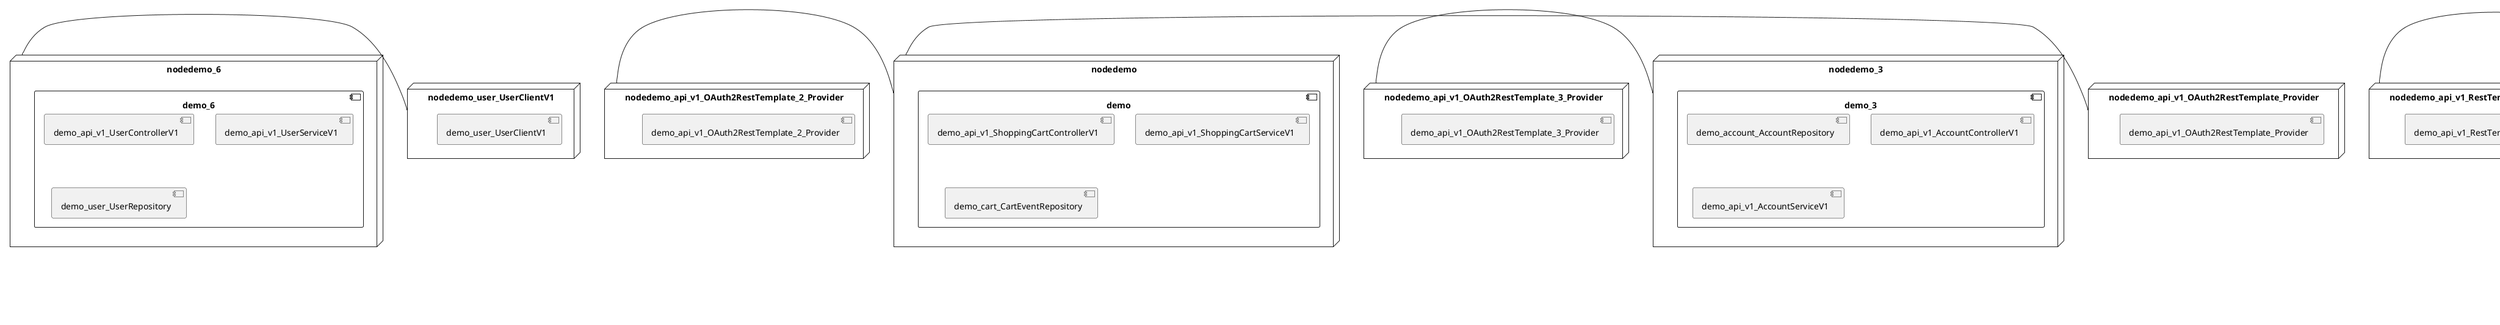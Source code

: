 @startuml
skinparam fixCircleLabelOverlapping true
skinparam componentStyle uml2
node nodedemo {
component demo {
[demo_api_v1_ShoppingCartControllerV1] [[kbastani-spring-cloud-event-sourcing-example.system#_d_R8sJmLEe--Z9yzZZNVUg]]
[demo_api_v1_ShoppingCartServiceV1] [[kbastani-spring-cloud-event-sourcing-example.system#_d_R8sJmLEe--Z9yzZZNVUg]]
[demo_cart_CartEventRepository] [[kbastani-spring-cloud-event-sourcing-example.system#_d_R8sJmLEe--Z9yzZZNVUg]]
}
}
node nodedemo_2 {
component demo_2 {
[DatabaseInitializer] [[kbastani-spring-cloud-event-sourcing-example.system#_d_R8sJmLEe--Z9yzZZNVUg]]
[demo_api_v1_OrderControllerV1] [[kbastani-spring-cloud-event-sourcing-example.system#_d_R8sJmLEe--Z9yzZZNVUg]]
[demo_api_v1_OrderServiceV1] [[kbastani-spring-cloud-event-sourcing-example.system#_d_R8sJmLEe--Z9yzZZNVUg]]
[demo_config_DatabaseInitializer] [[kbastani-spring-cloud-event-sourcing-example.system#_d_R8sJmLEe--Z9yzZZNVUg]]
[demo_invoice_InvoiceRepository] [[kbastani-spring-cloud-event-sourcing-example.system#_d_R8sJmLEe--Z9yzZZNVUg]]
[demo_order_OrderEventRepository] [[kbastani-spring-cloud-event-sourcing-example.system#_d_R8sJmLEe--Z9yzZZNVUg]]
[demo_order_OrderRepository] [[kbastani-spring-cloud-event-sourcing-example.system#_d_R8sJmLEe--Z9yzZZNVUg]]
}
}
node nodedemo_3 {
component demo_3 {
[demo_account_AccountRepository] [[kbastani-spring-cloud-event-sourcing-example.system#_d_R8sJmLEe--Z9yzZZNVUg]]
[demo_api_v1_AccountControllerV1] [[kbastani-spring-cloud-event-sourcing-example.system#_d_R8sJmLEe--Z9yzZZNVUg]]
[demo_api_v1_AccountServiceV1] [[kbastani-spring-cloud-event-sourcing-example.system#_d_R8sJmLEe--Z9yzZZNVUg]]
}
}
node nodedemo_4 {
component demo_4 {
[demo_api_v1_CatalogControllerV1] [[kbastani-spring-cloud-event-sourcing-example.system#_d_R8sJmLEe--Z9yzZZNVUg]]
[demo_api_v1_CatalogServiceV1] [[kbastani-spring-cloud-event-sourcing-example.system#_d_R8sJmLEe--Z9yzZZNVUg]]
[demo_catalog_CatalogInfoRepository] [[kbastani-spring-cloud-event-sourcing-example.system#_d_R8sJmLEe--Z9yzZZNVUg]]
}
}
node nodedemo_5 {
component demo_5 {
[demo_UserController] [[kbastani-spring-cloud-event-sourcing-example.system#_d_R8sJmLEe--Z9yzZZNVUg]]
[demo_UserRepository] [[kbastani-spring-cloud-event-sourcing-example.system#_d_R8sJmLEe--Z9yzZZNVUg]]
[demo_UserService] [[kbastani-spring-cloud-event-sourcing-example.system#_d_R8sJmLEe--Z9yzZZNVUg]]
[demo_login_UserController] [[kbastani-spring-cloud-event-sourcing-example.system#_d_R8sJmLEe--Z9yzZZNVUg]]
}
}
node nodedemo_6 {
component demo_6 {
[demo_api_v1_UserControllerV1] [[kbastani-spring-cloud-event-sourcing-example.system#_d_R8sJmLEe--Z9yzZZNVUg]]
[demo_api_v1_UserServiceV1] [[kbastani-spring-cloud-event-sourcing-example.system#_d_R8sJmLEe--Z9yzZZNVUg]]
[demo_user_UserRepository] [[kbastani-spring-cloud-event-sourcing-example.system#_d_R8sJmLEe--Z9yzZZNVUg]]
}
}
node nodedemo_v1 {
component demo_v1 {
[demo_v1_InventoryControllerV1] [[kbastani-spring-cloud-event-sourcing-example.system#_d_R8sJmLEe--Z9yzZZNVUg]]
[demo_v1_InventoryServiceV1] [[kbastani-spring-cloud-event-sourcing-example.system#_d_R8sJmLEe--Z9yzZZNVUg]]
}
}
node nodedemo_api_v1_OAuth2RestTemplate_2_Provider {
[demo_api_v1_OAuth2RestTemplate_2_Provider] [[kbastani-spring-cloud-event-sourcing-example.system#_d_R8sJmLEe--Z9yzZZNVUg]]
}
node nodedemo_api_v1_OAuth2RestTemplate_3_Provider {
[demo_api_v1_OAuth2RestTemplate_3_Provider] [[kbastani-spring-cloud-event-sourcing-example.system#_d_R8sJmLEe--Z9yzZZNVUg]]
}
node nodedemo_api_v1_OAuth2RestTemplate_Provider {
[demo_api_v1_OAuth2RestTemplate_Provider] [[kbastani-spring-cloud-event-sourcing-example.system#_d_R8sJmLEe--Z9yzZZNVUg]]
}
node nodedemo_api_v1_RestTemplate_2_Provider {
[demo_api_v1_RestTemplate_2_Provider] [[kbastani-spring-cloud-event-sourcing-example.system#_d_R8sJmLEe--Z9yzZZNVUg]]
}
node nodedemo_api_v1_RestTemplate_Provider {
[demo_api_v1_RestTemplate_Provider] [[kbastani-spring-cloud-event-sourcing-example.system#_d_R8sJmLEe--Z9yzZZNVUg]]
}
node nodedemo_inventory_InventoryRepository_Provider {
[demo_inventory_InventoryRepository_Provider] [[kbastani-spring-cloud-event-sourcing-example.system#_d_R8sJmLEe--Z9yzZZNVUg]]
}
node nodedemo_login_AuthenticationManager_Provider {
[demo_login_AuthenticationManager_Provider] [[kbastani-spring-cloud-event-sourcing-example.system#_d_R8sJmLEe--Z9yzZZNVUg]]
}
node nodedemo_login_ClientDetailsService_Provider {
[demo_login_ClientDetailsService_Provider] [[kbastani-spring-cloud-event-sourcing-example.system#_d_R8sJmLEe--Z9yzZZNVUg]]
}
node nodedemo_login_HttpSessionSecurityContextRepository_Provider {
[demo_login_HttpSessionSecurityContextRepository_Provider] [[kbastani-spring-cloud-event-sourcing-example.system#_d_R8sJmLEe--Z9yzZZNVUg]]
}
node nodedemo_login_LoginController {
[demo_login_LoginController] [[kbastani-spring-cloud-event-sourcing-example.system#_d_R8sJmLEe--Z9yzZZNVUg]]
}
node nodedemo_product_ProductRepository_Provider {
[demo_product_ProductRepository_Provider] [[kbastani-spring-cloud-event-sourcing-example.system#_d_R8sJmLEe--Z9yzZZNVUg]]
}
node nodedemo_user_UserClientV1 {
[demo_user_UserClientV1] [[kbastani-spring-cloud-event-sourcing-example.system#_d_R8sJmLEe--Z9yzZZNVUg]]
}
node nodedemo_v1_Session_Provider {
[demo_v1_Session_Provider] [[kbastani-spring-cloud-event-sourcing-example.system#_d_R8sJmLEe--Z9yzZZNVUg]]
}
[nodedemo_6] - [nodedemo_user_UserClientV1]
[nodedemo_api_v1_OAuth2RestTemplate_2_Provider] - [nodedemo]
[nodedemo_api_v1_OAuth2RestTemplate_3_Provider] - [nodedemo_3]
[nodedemo_api_v1_OAuth2RestTemplate_Provider] - [nodedemo]
[nodedemo_api_v1_RestTemplate_2_Provider] - [nodedemo_4]
[nodedemo_api_v1_RestTemplate_Provider] - [nodedemo_4]
[nodedemo_inventory_InventoryRepository_Provider] - [nodedemo_v1]
[nodedemo_login_AuthenticationManager_Provider] - [nodedemo_login_LoginController]
[nodedemo_login_ClientDetailsService_Provider] - [nodedemo_login_LoginController]
[nodedemo_login_HttpSessionSecurityContextRepository_Provider] - [nodedemo_login_LoginController]
[nodedemo_product_ProductRepository_Provider] - [nodedemo_v1]
[nodedemo_v1_Session_Provider] - [nodedemo_v1]

@enduml
